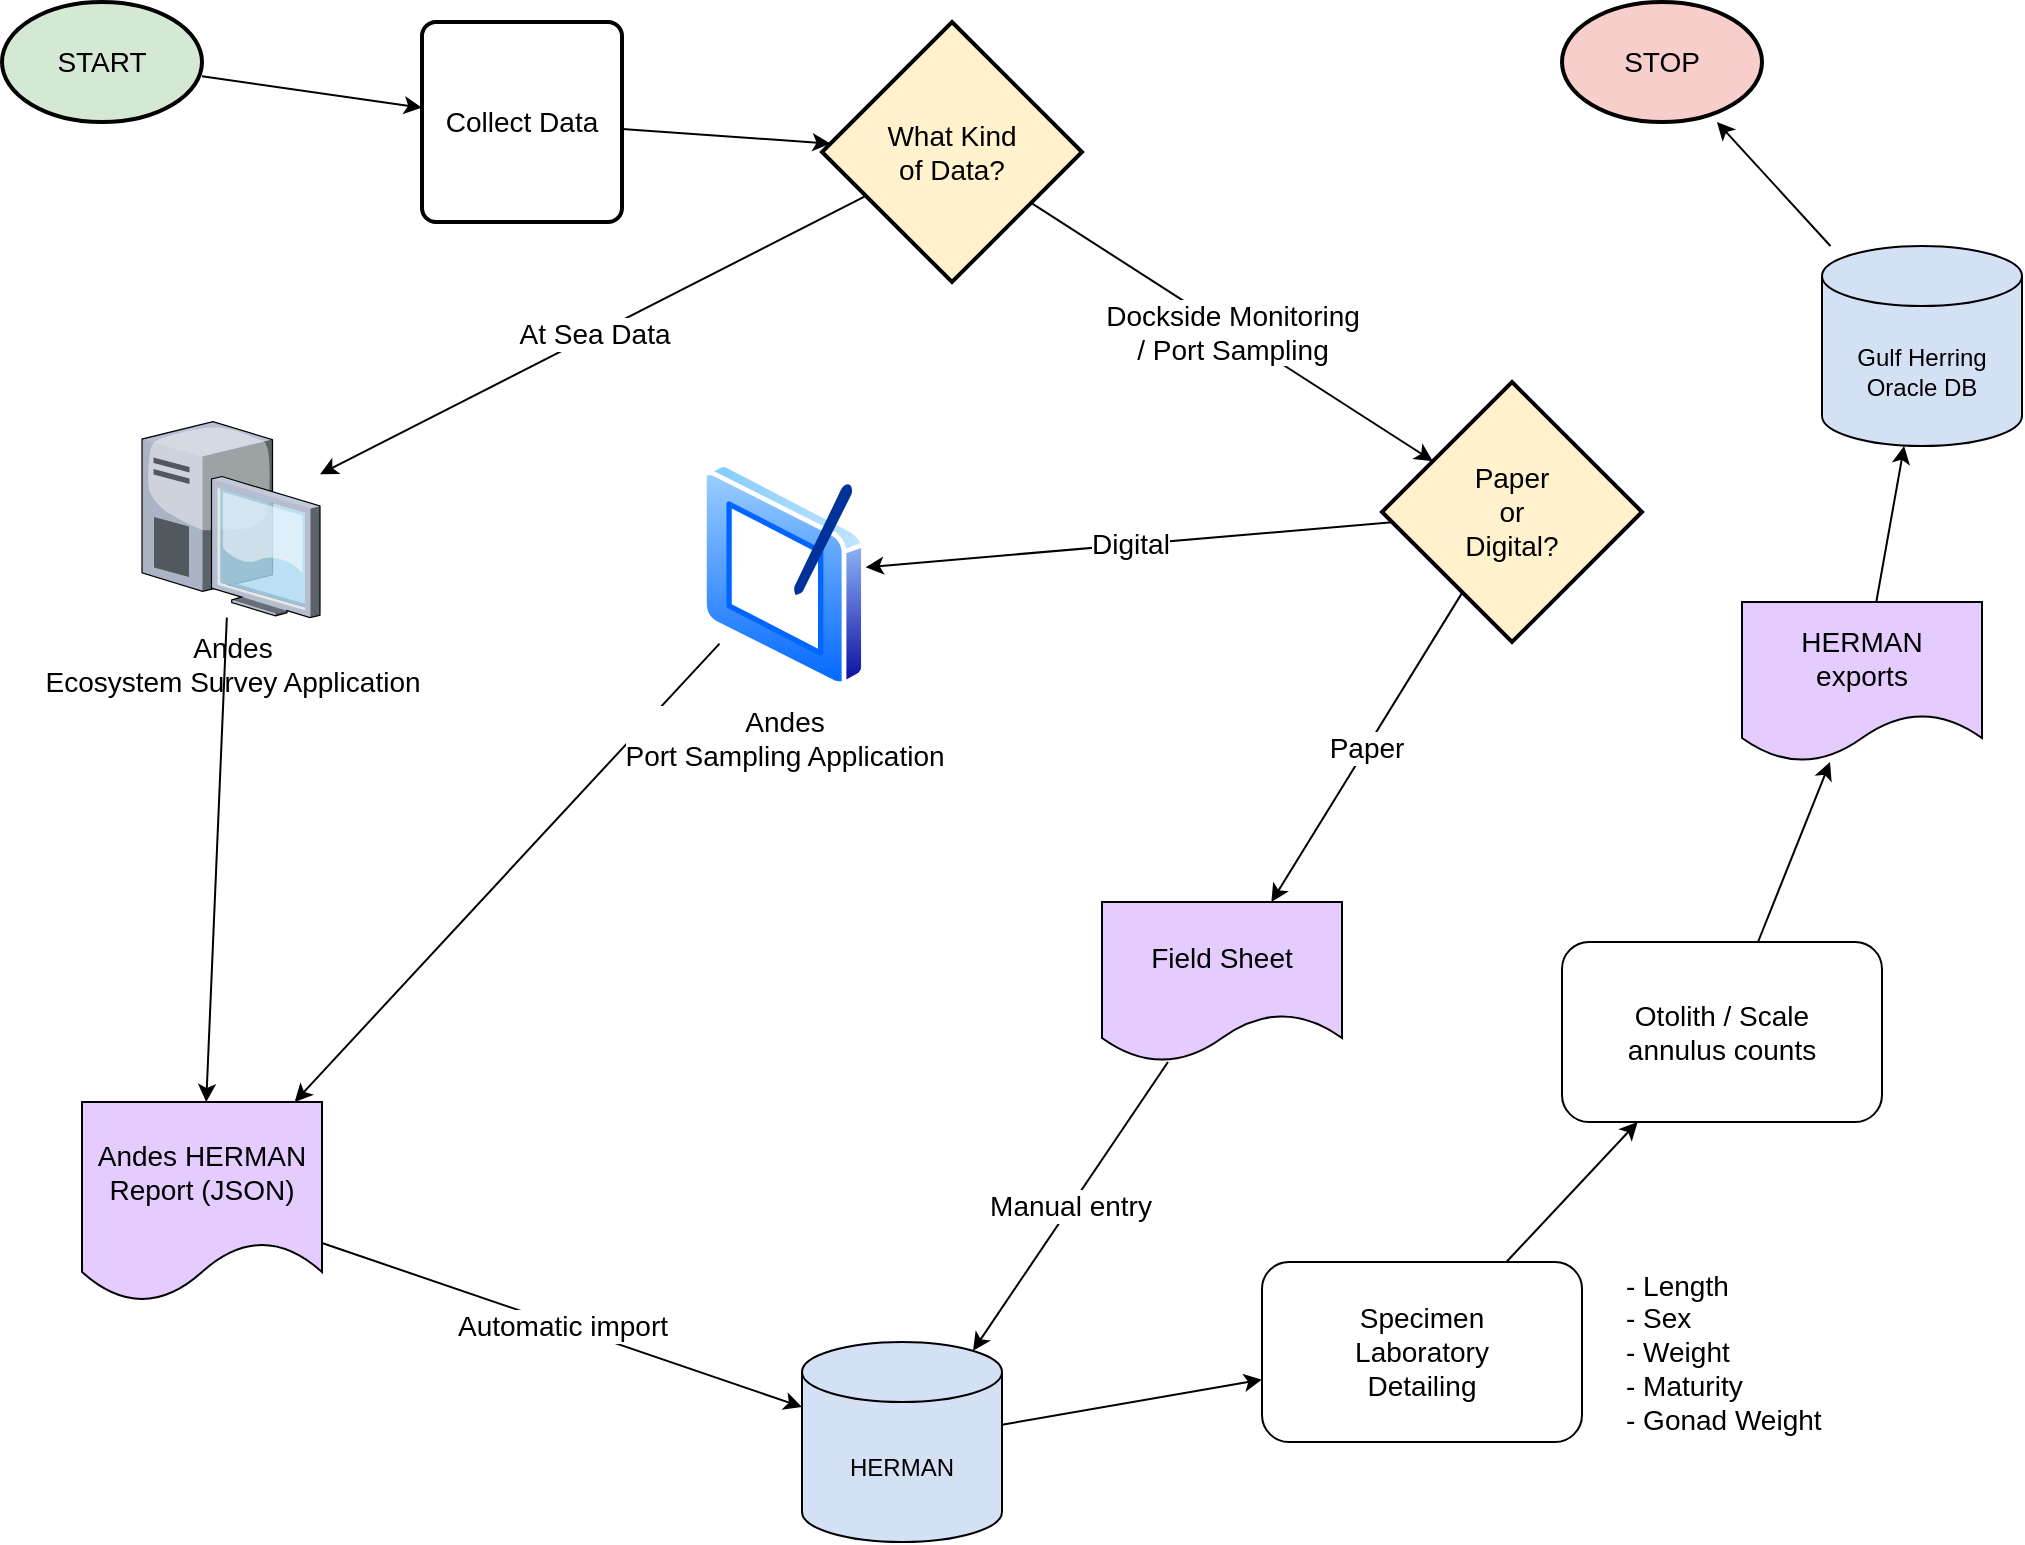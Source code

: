<mxfile version="22.1.3" type="github">
  <diagram id="C5RBs43oDa-KdzZeNtuy" name="Page-1">
    <mxGraphModel dx="1927" dy="938" grid="1" gridSize="10" guides="1" tooltips="1" connect="1" arrows="1" fold="1" page="1" pageScale="1" pageWidth="1169" pageHeight="827" math="0" shadow="0">
      <root>
        <mxCell id="WIyWlLk6GJQsqaUBKTNV-0" />
        <mxCell id="WIyWlLk6GJQsqaUBKTNV-1" parent="WIyWlLk6GJQsqaUBKTNV-0" />
        <mxCell id="TlhrCSe95SY9jLTqjl-a-2" value="" style="rounded=0;orthogonalLoop=1;jettySize=auto;html=1;fontSize=14;" edge="1" parent="WIyWlLk6GJQsqaUBKTNV-1" source="TlhrCSe95SY9jLTqjl-a-0" target="TlhrCSe95SY9jLTqjl-a-5">
          <mxGeometry relative="1" as="geometry">
            <mxPoint x="190" y="550" as="targetPoint" />
          </mxGeometry>
        </mxCell>
        <mxCell id="TlhrCSe95SY9jLTqjl-a-0" value="START" style="strokeWidth=2;html=1;shape=mxgraph.flowchart.start_1;whiteSpace=wrap;fontSize=14;fillColor=#D5E8D4;" vertex="1" parent="WIyWlLk6GJQsqaUBKTNV-1">
          <mxGeometry x="30" y="40" width="100" height="60" as="geometry" />
        </mxCell>
        <mxCell id="TlhrCSe95SY9jLTqjl-a-4" value="" style="rounded=0;orthogonalLoop=1;jettySize=auto;html=1;fontSize=14;" edge="1" parent="WIyWlLk6GJQsqaUBKTNV-1" source="TlhrCSe95SY9jLTqjl-a-5" target="TlhrCSe95SY9jLTqjl-a-3">
          <mxGeometry relative="1" as="geometry">
            <mxPoint x="310" y="550" as="sourcePoint" />
          </mxGeometry>
        </mxCell>
        <mxCell id="TlhrCSe95SY9jLTqjl-a-9" value="Dockside Monitoring &lt;br&gt;/ Port Sampling" style="rounded=0;orthogonalLoop=1;jettySize=auto;html=1;fontSize=14;" edge="1" parent="WIyWlLk6GJQsqaUBKTNV-1" source="TlhrCSe95SY9jLTqjl-a-3" target="TlhrCSe95SY9jLTqjl-a-21">
          <mxGeometry relative="1" as="geometry">
            <mxPoint x="395" y="80" as="targetPoint" />
          </mxGeometry>
        </mxCell>
        <mxCell id="TlhrCSe95SY9jLTqjl-a-12" value="At Sea Data" style="rounded=0;orthogonalLoop=1;jettySize=auto;html=1;fontSize=14;" edge="1" parent="WIyWlLk6GJQsqaUBKTNV-1" source="TlhrCSe95SY9jLTqjl-a-3" target="TlhrCSe95SY9jLTqjl-a-11">
          <mxGeometry relative="1" as="geometry" />
        </mxCell>
        <mxCell id="TlhrCSe95SY9jLTqjl-a-3" value="What Kind &lt;br style=&quot;font-size: 14px;&quot;&gt;of Data?" style="rhombus;whiteSpace=wrap;html=1;strokeWidth=2;fontSize=14;fillColor=#FFF2CC;" vertex="1" parent="WIyWlLk6GJQsqaUBKTNV-1">
          <mxGeometry x="440" y="50" width="130" height="130" as="geometry" />
        </mxCell>
        <mxCell id="TlhrCSe95SY9jLTqjl-a-5" value="Collect Data" style="rounded=1;whiteSpace=wrap;html=1;absoluteArcSize=1;arcSize=14;strokeWidth=2;fontSize=14;" vertex="1" parent="WIyWlLk6GJQsqaUBKTNV-1">
          <mxGeometry x="240" y="50" width="100" height="100" as="geometry" />
        </mxCell>
        <mxCell id="TlhrCSe95SY9jLTqjl-a-24" style="rounded=0;orthogonalLoop=1;jettySize=auto;html=1;fontSize=14;" edge="1" parent="WIyWlLk6GJQsqaUBKTNV-1" source="TlhrCSe95SY9jLTqjl-a-10" target="TlhrCSe95SY9jLTqjl-a-13">
          <mxGeometry relative="1" as="geometry" />
        </mxCell>
        <mxCell id="TlhrCSe95SY9jLTqjl-a-10" value="Andes&lt;br style=&quot;font-size: 14px;&quot;&gt;Port Sampling Application" style="image;aspect=fixed;perimeter=ellipsePerimeter;html=1;align=center;shadow=0;dashed=0;spacingTop=3;image=img/lib/active_directory/tablet_pc.svg;fontSize=14;" vertex="1" parent="WIyWlLk6GJQsqaUBKTNV-1">
          <mxGeometry x="380" y="270" width="81.9" height="112.19" as="geometry" />
        </mxCell>
        <mxCell id="TlhrCSe95SY9jLTqjl-a-14" style="rounded=0;orthogonalLoop=1;jettySize=auto;html=1;fontSize=14;" edge="1" parent="WIyWlLk6GJQsqaUBKTNV-1" source="TlhrCSe95SY9jLTqjl-a-11" target="TlhrCSe95SY9jLTqjl-a-13">
          <mxGeometry relative="1" as="geometry" />
        </mxCell>
        <mxCell id="TlhrCSe95SY9jLTqjl-a-11" value="Andes&lt;br style=&quot;font-size: 14px;&quot;&gt;Ecosystem Survey Application" style="verticalLabelPosition=bottom;sketch=0;aspect=fixed;html=1;verticalAlign=top;strokeColor=none;align=center;outlineConnect=0;shape=mxgraph.citrix.desktop;fontSize=14;" vertex="1" parent="WIyWlLk6GJQsqaUBKTNV-1">
          <mxGeometry x="100" y="249.81" width="89" height="98" as="geometry" />
        </mxCell>
        <mxCell id="TlhrCSe95SY9jLTqjl-a-17" value="Automatic import" style="rounded=0;orthogonalLoop=1;jettySize=auto;html=1;fontSize=14;entryX=0;entryY=0;entryDx=0;entryDy=32.5;entryPerimeter=0;" edge="1" parent="WIyWlLk6GJQsqaUBKTNV-1" source="TlhrCSe95SY9jLTqjl-a-13" target="TlhrCSe95SY9jLTqjl-a-35">
          <mxGeometry relative="1" as="geometry">
            <mxPoint x="404.96" y="667.3" as="targetPoint" />
          </mxGeometry>
        </mxCell>
        <mxCell id="TlhrCSe95SY9jLTqjl-a-13" value="Andes HERMAN Report (JSON)" style="shape=document;whiteSpace=wrap;html=1;boundedLbl=1;fontSize=14;fillColor=#E5CCFF;" vertex="1" parent="WIyWlLk6GJQsqaUBKTNV-1">
          <mxGeometry x="70" y="590" width="120" height="100" as="geometry" />
        </mxCell>
        <mxCell id="TlhrCSe95SY9jLTqjl-a-30" value="" style="rounded=0;orthogonalLoop=1;jettySize=auto;html=1;" edge="1" parent="WIyWlLk6GJQsqaUBKTNV-1" source="TlhrCSe95SY9jLTqjl-a-35" target="TlhrCSe95SY9jLTqjl-a-29">
          <mxGeometry relative="1" as="geometry">
            <mxPoint x="460" y="760" as="sourcePoint" />
          </mxGeometry>
        </mxCell>
        <mxCell id="TlhrCSe95SY9jLTqjl-a-22" value="Digital" style="rounded=0;orthogonalLoop=1;jettySize=auto;html=1;fontSize=14;" edge="1" parent="WIyWlLk6GJQsqaUBKTNV-1" source="TlhrCSe95SY9jLTqjl-a-21" target="TlhrCSe95SY9jLTqjl-a-10">
          <mxGeometry relative="1" as="geometry" />
        </mxCell>
        <mxCell id="TlhrCSe95SY9jLTqjl-a-23" value="Paper" style="rounded=0;orthogonalLoop=1;jettySize=auto;html=1;fontSize=14;" edge="1" parent="WIyWlLk6GJQsqaUBKTNV-1" source="TlhrCSe95SY9jLTqjl-a-21" target="TlhrCSe95SY9jLTqjl-a-25">
          <mxGeometry relative="1" as="geometry">
            <mxPoint x="710" y="460" as="targetPoint" />
          </mxGeometry>
        </mxCell>
        <mxCell id="TlhrCSe95SY9jLTqjl-a-21" value="Paper &lt;br style=&quot;font-size: 14px;&quot;&gt;or &lt;br style=&quot;font-size: 14px;&quot;&gt;Digital?" style="rhombus;whiteSpace=wrap;html=1;strokeWidth=2;fontSize=14;fillColor=#FFF2CC;" vertex="1" parent="WIyWlLk6GJQsqaUBKTNV-1">
          <mxGeometry x="720" y="230" width="130" height="130" as="geometry" />
        </mxCell>
        <mxCell id="TlhrCSe95SY9jLTqjl-a-28" value="Manual entry" style="rounded=0;orthogonalLoop=1;jettySize=auto;html=1;fontSize=14;entryX=0.855;entryY=0;entryDx=0;entryDy=4.35;entryPerimeter=0;" edge="1" parent="WIyWlLk6GJQsqaUBKTNV-1" source="TlhrCSe95SY9jLTqjl-a-25" target="TlhrCSe95SY9jLTqjl-a-35">
          <mxGeometry relative="1" as="geometry">
            <mxPoint x="479.04" y="672.97" as="targetPoint" />
          </mxGeometry>
        </mxCell>
        <mxCell id="TlhrCSe95SY9jLTqjl-a-25" value="Field Sheet" style="shape=document;whiteSpace=wrap;html=1;boundedLbl=1;fontSize=14;fillColor=#E5CCFF;" vertex="1" parent="WIyWlLk6GJQsqaUBKTNV-1">
          <mxGeometry x="580" y="490" width="120" height="80" as="geometry" />
        </mxCell>
        <mxCell id="TlhrCSe95SY9jLTqjl-a-32" value="" style="rounded=0;orthogonalLoop=1;jettySize=auto;html=1;" edge="1" parent="WIyWlLk6GJQsqaUBKTNV-1" source="TlhrCSe95SY9jLTqjl-a-29" target="TlhrCSe95SY9jLTqjl-a-31">
          <mxGeometry relative="1" as="geometry" />
        </mxCell>
        <mxCell id="TlhrCSe95SY9jLTqjl-a-29" value="Specimen &lt;br&gt;Laboratory&lt;br&gt;Detailing" style="rounded=1;whiteSpace=wrap;html=1;fontSize=14;" vertex="1" parent="WIyWlLk6GJQsqaUBKTNV-1">
          <mxGeometry x="660" y="670" width="160" height="90" as="geometry" />
        </mxCell>
        <mxCell id="TlhrCSe95SY9jLTqjl-a-34" value="" style="rounded=0;orthogonalLoop=1;jettySize=auto;html=1;" edge="1" parent="WIyWlLk6GJQsqaUBKTNV-1" source="TlhrCSe95SY9jLTqjl-a-31" target="TlhrCSe95SY9jLTqjl-a-33">
          <mxGeometry relative="1" as="geometry" />
        </mxCell>
        <mxCell id="TlhrCSe95SY9jLTqjl-a-31" value="Otolith / Scale &lt;br&gt;annulus counts" style="rounded=1;whiteSpace=wrap;html=1;fontSize=14;" vertex="1" parent="WIyWlLk6GJQsqaUBKTNV-1">
          <mxGeometry x="810" y="510" width="160" height="90" as="geometry" />
        </mxCell>
        <mxCell id="TlhrCSe95SY9jLTqjl-a-37" style="rounded=0;orthogonalLoop=1;jettySize=auto;html=1;" edge="1" parent="WIyWlLk6GJQsqaUBKTNV-1" source="TlhrCSe95SY9jLTqjl-a-33" target="TlhrCSe95SY9jLTqjl-a-36">
          <mxGeometry relative="1" as="geometry" />
        </mxCell>
        <mxCell id="TlhrCSe95SY9jLTqjl-a-33" value="HERMAN &lt;br&gt;exports" style="shape=document;whiteSpace=wrap;html=1;boundedLbl=1;fontSize=14;fillColor=#E5CCFF;" vertex="1" parent="WIyWlLk6GJQsqaUBKTNV-1">
          <mxGeometry x="900" y="340.0" width="120" height="80" as="geometry" />
        </mxCell>
        <mxCell id="TlhrCSe95SY9jLTqjl-a-35" value="HERMAN" style="shape=cylinder3;whiteSpace=wrap;html=1;boundedLbl=1;backgroundOutline=1;size=15;fillColor=#D4E1F5;" vertex="1" parent="WIyWlLk6GJQsqaUBKTNV-1">
          <mxGeometry x="430" y="710" width="100" height="100" as="geometry" />
        </mxCell>
        <mxCell id="TlhrCSe95SY9jLTqjl-a-40" style="rounded=0;orthogonalLoop=1;jettySize=auto;html=1;" edge="1" parent="WIyWlLk6GJQsqaUBKTNV-1" source="TlhrCSe95SY9jLTqjl-a-36" target="TlhrCSe95SY9jLTqjl-a-39">
          <mxGeometry relative="1" as="geometry" />
        </mxCell>
        <mxCell id="TlhrCSe95SY9jLTqjl-a-36" value="Gulf Herring Oracle DB" style="shape=cylinder3;whiteSpace=wrap;html=1;boundedLbl=1;backgroundOutline=1;size=15;fillColor=#D4E1F5;" vertex="1" parent="WIyWlLk6GJQsqaUBKTNV-1">
          <mxGeometry x="940" y="162.0" width="100" height="100" as="geometry" />
        </mxCell>
        <mxCell id="TlhrCSe95SY9jLTqjl-a-38" value="- Length&lt;br&gt;- Sex&lt;br&gt;- Weight&lt;br&gt;- Maturity&lt;br&gt;- Gonad Weight" style="text;html=1;strokeColor=none;fillColor=none;align=left;verticalAlign=middle;whiteSpace=wrap;rounded=0;fontSize=14;" vertex="1" parent="WIyWlLk6GJQsqaUBKTNV-1">
          <mxGeometry x="840" y="670" width="150" height="90" as="geometry" />
        </mxCell>
        <mxCell id="TlhrCSe95SY9jLTqjl-a-39" value="STOP" style="strokeWidth=2;html=1;shape=mxgraph.flowchart.start_1;whiteSpace=wrap;fontSize=14;fillColor=#F8CECC;" vertex="1" parent="WIyWlLk6GJQsqaUBKTNV-1">
          <mxGeometry x="810" y="40.0" width="100" height="60" as="geometry" />
        </mxCell>
      </root>
    </mxGraphModel>
  </diagram>
</mxfile>

